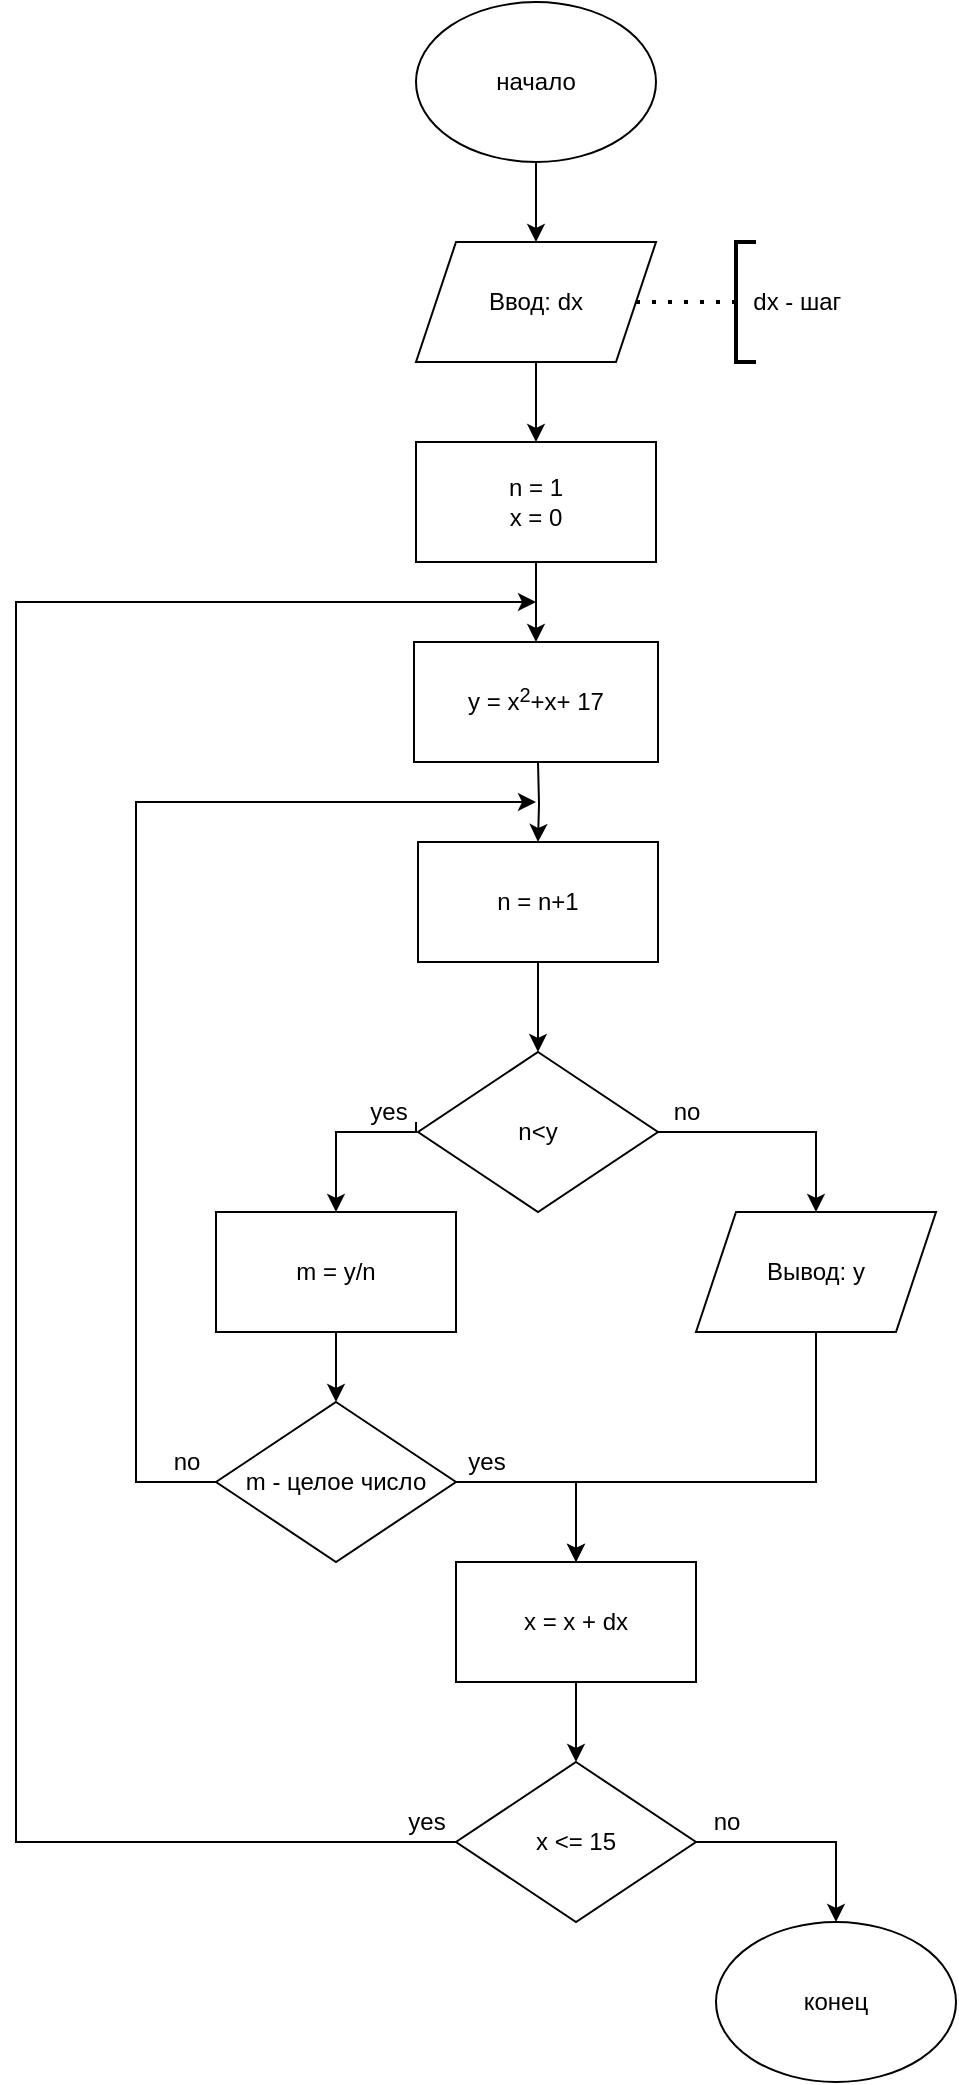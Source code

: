 <mxfile version="15.6.5" type="github">
  <diagram id="NOR8Umr-2Z6OVdcZxQUU" name="Page-1">
    <mxGraphModel dx="593" dy="589" grid="1" gridSize="10" guides="1" tooltips="1" connect="1" arrows="1" fold="1" page="1" pageScale="1" pageWidth="827" pageHeight="1169" math="0" shadow="0">
      <root>
        <mxCell id="0" />
        <mxCell id="1" parent="0" />
        <mxCell id="MFvRNMCTOnl-ABRSNW0T-30" style="edgeStyle=orthogonalEdgeStyle;rounded=0;orthogonalLoop=1;jettySize=auto;html=1;entryX=0.5;entryY=0;entryDx=0;entryDy=0;labelBackgroundColor=default;fontColor=default;strokeColor=default;" edge="1" parent="1" source="MFvRNMCTOnl-ABRSNW0T-2" target="MFvRNMCTOnl-ABRSNW0T-24">
          <mxGeometry relative="1" as="geometry" />
        </mxCell>
        <mxCell id="MFvRNMCTOnl-ABRSNW0T-2" value="начало" style="ellipse;whiteSpace=wrap;html=1;fontColor=default;strokeColor=default;fillColor=default;labelBackgroundColor=default;" vertex="1" parent="1">
          <mxGeometry x="360" y="20" width="120" height="80" as="geometry" />
        </mxCell>
        <mxCell id="MFvRNMCTOnl-ABRSNW0T-22" value="конец" style="ellipse;whiteSpace=wrap;html=1;labelBackgroundColor=default;fontColor=default;strokeColor=default;fillColor=default;" vertex="1" parent="1">
          <mxGeometry x="510" y="980" width="120" height="80" as="geometry" />
        </mxCell>
        <mxCell id="MFvRNMCTOnl-ABRSNW0T-51" style="edgeStyle=orthogonalEdgeStyle;rounded=0;orthogonalLoop=1;jettySize=auto;html=1;exitX=0.5;exitY=1;exitDx=0;exitDy=0;entryX=0.5;entryY=0;entryDx=0;entryDy=0;labelBackgroundColor=default;fontSize=12;fontColor=default;strokeColor=default;" edge="1" parent="1" source="MFvRNMCTOnl-ABRSNW0T-24" target="MFvRNMCTOnl-ABRSNW0T-50">
          <mxGeometry relative="1" as="geometry" />
        </mxCell>
        <mxCell id="MFvRNMCTOnl-ABRSNW0T-24" value="Ввод: dx" style="shape=parallelogram;perimeter=parallelogramPerimeter;whiteSpace=wrap;html=1;fixedSize=1;labelBackgroundColor=default;fontColor=default;strokeColor=default;fillColor=default;" vertex="1" parent="1">
          <mxGeometry x="360" y="140" width="120" height="60" as="geometry" />
        </mxCell>
        <mxCell id="MFvRNMCTOnl-ABRSNW0T-26" value="&amp;nbsp; dx - шаг" style="strokeWidth=2;html=1;shape=mxgraph.flowchart.annotation_1;align=left;pointerEvents=1;labelBackgroundColor=default;fontColor=default;fillColor=default;strokeColor=default;" vertex="1" parent="1">
          <mxGeometry x="520" y="140" width="10" height="60" as="geometry" />
        </mxCell>
        <mxCell id="MFvRNMCTOnl-ABRSNW0T-27" value="" style="endArrow=none;dashed=1;html=1;dashPattern=1 3;strokeWidth=2;rounded=0;labelBackgroundColor=default;fontColor=default;strokeColor=default;" edge="1" parent="1" source="MFvRNMCTOnl-ABRSNW0T-24">
          <mxGeometry width="50" height="50" relative="1" as="geometry">
            <mxPoint x="474" y="220" as="sourcePoint" />
            <mxPoint x="520" y="170" as="targetPoint" />
          </mxGeometry>
        </mxCell>
        <mxCell id="MFvRNMCTOnl-ABRSNW0T-28" value="y =&amp;nbsp;х&lt;span style=&quot;font-family: &amp;quot;arial&amp;quot; , sans-serif&quot;&gt;&lt;span style=&quot;vertical-align: baseline ; position: relative ; top: -0.4em&quot;&gt;&lt;font style=&quot;font-size: 10px&quot;&gt;2&lt;/font&gt;&lt;/span&gt;&lt;/span&gt;+х+ 17" style="rounded=0;whiteSpace=wrap;html=1;labelBackgroundColor=default;fontColor=default;strokeColor=default;fillColor=default;" vertex="1" parent="1">
          <mxGeometry x="359" y="340" width="122" height="60" as="geometry" />
        </mxCell>
        <mxCell id="MFvRNMCTOnl-ABRSNW0T-42" style="edgeStyle=orthogonalEdgeStyle;rounded=0;orthogonalLoop=1;jettySize=auto;html=1;entryX=0.5;entryY=0;entryDx=0;entryDy=0;labelBackgroundColor=default;fontSize=12;fontColor=default;strokeColor=default;" edge="1" parent="1" target="MFvRNMCTOnl-ABRSNW0T-39">
          <mxGeometry relative="1" as="geometry">
            <mxPoint x="421" y="400" as="sourcePoint" />
          </mxGeometry>
        </mxCell>
        <mxCell id="MFvRNMCTOnl-ABRSNW0T-43" style="edgeStyle=orthogonalEdgeStyle;rounded=0;orthogonalLoop=1;jettySize=auto;html=1;entryX=0.5;entryY=0;entryDx=0;entryDy=0;labelBackgroundColor=default;fontSize=12;fontColor=default;strokeColor=default;" edge="1" parent="1" source="MFvRNMCTOnl-ABRSNW0T-39" target="MFvRNMCTOnl-ABRSNW0T-41">
          <mxGeometry relative="1" as="geometry" />
        </mxCell>
        <mxCell id="MFvRNMCTOnl-ABRSNW0T-39" value="n = n+1" style="rounded=0;whiteSpace=wrap;html=1;labelBackgroundColor=default;fontSize=12;fontColor=default;strokeColor=default;fillColor=default;align=center;" vertex="1" parent="1">
          <mxGeometry x="361" y="440" width="120" height="60" as="geometry" />
        </mxCell>
        <mxCell id="MFvRNMCTOnl-ABRSNW0T-57" style="edgeStyle=orthogonalEdgeStyle;rounded=0;orthogonalLoop=1;jettySize=auto;html=1;entryX=0.5;entryY=0;entryDx=0;entryDy=0;labelBackgroundColor=default;fontSize=12;fontColor=default;strokeColor=default;" edge="1" parent="1" source="MFvRNMCTOnl-ABRSNW0T-40" target="MFvRNMCTOnl-ABRSNW0T-46">
          <mxGeometry relative="1" as="geometry" />
        </mxCell>
        <mxCell id="MFvRNMCTOnl-ABRSNW0T-40" value="m = y/n" style="rounded=0;whiteSpace=wrap;html=1;labelBackgroundColor=default;fontSize=12;fontColor=default;strokeColor=default;fillColor=default;align=center;" vertex="1" parent="1">
          <mxGeometry x="260" y="625" width="120" height="60" as="geometry" />
        </mxCell>
        <mxCell id="MFvRNMCTOnl-ABRSNW0T-45" style="edgeStyle=orthogonalEdgeStyle;rounded=0;orthogonalLoop=1;jettySize=auto;html=1;labelBackgroundColor=default;fontSize=12;fontColor=default;strokeColor=default;entryX=0.5;entryY=0;entryDx=0;entryDy=0;startArrow=none;" edge="1" parent="1" target="MFvRNMCTOnl-ABRSNW0T-40">
          <mxGeometry relative="1" as="geometry">
            <mxPoint x="320" y="620" as="targetPoint" />
            <mxPoint x="360" y="580" as="sourcePoint" />
            <Array as="points">
              <mxPoint x="360" y="585" />
              <mxPoint x="320" y="585" />
            </Array>
          </mxGeometry>
        </mxCell>
        <mxCell id="MFvRNMCTOnl-ABRSNW0T-55" style="edgeStyle=orthogonalEdgeStyle;rounded=0;orthogonalLoop=1;jettySize=auto;html=1;exitX=1;exitY=0.5;exitDx=0;exitDy=0;labelBackgroundColor=default;fontSize=12;fontColor=default;strokeColor=default;" edge="1" parent="1" source="MFvRNMCTOnl-ABRSNW0T-41" target="MFvRNMCTOnl-ABRSNW0T-56">
          <mxGeometry relative="1" as="geometry">
            <mxPoint x="560" y="640" as="targetPoint" />
            <Array as="points">
              <mxPoint x="560" y="585" />
              <mxPoint x="560" y="585" />
            </Array>
          </mxGeometry>
        </mxCell>
        <mxCell id="MFvRNMCTOnl-ABRSNW0T-41" value="n&amp;lt;y" style="rhombus;whiteSpace=wrap;html=1;labelBackgroundColor=default;fontSize=12;fontColor=default;strokeColor=default;fillColor=default;align=center;" vertex="1" parent="1">
          <mxGeometry x="361" y="545" width="120" height="80" as="geometry" />
        </mxCell>
        <mxCell id="MFvRNMCTOnl-ABRSNW0T-47" style="edgeStyle=orthogonalEdgeStyle;rounded=0;orthogonalLoop=1;jettySize=auto;html=1;exitX=0;exitY=0.5;exitDx=0;exitDy=0;labelBackgroundColor=default;fontSize=12;fontColor=default;strokeColor=default;" edge="1" parent="1" source="MFvRNMCTOnl-ABRSNW0T-46" target="MFvRNMCTOnl-ABRSNW0T-58">
          <mxGeometry relative="1" as="geometry">
            <mxPoint x="200" y="800" as="targetPoint" />
            <Array as="points">
              <mxPoint x="440" y="760" />
            </Array>
          </mxGeometry>
        </mxCell>
        <mxCell id="MFvRNMCTOnl-ABRSNW0T-59" style="edgeStyle=orthogonalEdgeStyle;rounded=0;orthogonalLoop=1;jettySize=auto;html=1;labelBackgroundColor=default;fontSize=12;fontColor=default;strokeColor=default;" edge="1" parent="1" source="MFvRNMCTOnl-ABRSNW0T-46">
          <mxGeometry relative="1" as="geometry">
            <mxPoint x="420" y="420" as="targetPoint" />
            <Array as="points">
              <mxPoint x="220" y="760" />
            </Array>
          </mxGeometry>
        </mxCell>
        <mxCell id="MFvRNMCTOnl-ABRSNW0T-46" value="m - целое число" style="rhombus;whiteSpace=wrap;html=1;labelBackgroundColor=default;fontSize=12;fontColor=default;strokeColor=default;fillColor=default;align=center;" vertex="1" parent="1">
          <mxGeometry x="260" y="720" width="120" height="80" as="geometry" />
        </mxCell>
        <mxCell id="MFvRNMCTOnl-ABRSNW0T-52" style="edgeStyle=orthogonalEdgeStyle;rounded=0;orthogonalLoop=1;jettySize=auto;html=1;entryX=0.5;entryY=0;entryDx=0;entryDy=0;labelBackgroundColor=default;fontSize=12;fontColor=default;strokeColor=default;" edge="1" parent="1" source="MFvRNMCTOnl-ABRSNW0T-50" target="MFvRNMCTOnl-ABRSNW0T-28">
          <mxGeometry relative="1" as="geometry" />
        </mxCell>
        <mxCell id="MFvRNMCTOnl-ABRSNW0T-50" value="n = 1&lt;br&gt;x = 0" style="rounded=0;whiteSpace=wrap;html=1;labelBackgroundColor=default;fontSize=12;fontColor=default;strokeColor=default;fillColor=default;align=center;" vertex="1" parent="1">
          <mxGeometry x="360" y="240" width="120" height="60" as="geometry" />
        </mxCell>
        <mxCell id="MFvRNMCTOnl-ABRSNW0T-63" style="edgeStyle=orthogonalEdgeStyle;rounded=0;orthogonalLoop=1;jettySize=auto;html=1;labelBackgroundColor=default;fontSize=12;fontColor=default;strokeColor=default;entryX=0.5;entryY=0;entryDx=0;entryDy=0;" edge="1" parent="1" source="MFvRNMCTOnl-ABRSNW0T-56" target="MFvRNMCTOnl-ABRSNW0T-58">
          <mxGeometry relative="1" as="geometry">
            <mxPoint x="440" y="760" as="targetPoint" />
            <Array as="points">
              <mxPoint x="560" y="760" />
              <mxPoint x="440" y="760" />
            </Array>
          </mxGeometry>
        </mxCell>
        <mxCell id="MFvRNMCTOnl-ABRSNW0T-56" value="Вывод: y" style="shape=parallelogram;perimeter=parallelogramPerimeter;whiteSpace=wrap;html=1;fixedSize=1;labelBackgroundColor=default;fontSize=12;fontColor=default;strokeColor=default;fillColor=default;align=center;" vertex="1" parent="1">
          <mxGeometry x="500" y="625" width="120" height="60" as="geometry" />
        </mxCell>
        <mxCell id="MFvRNMCTOnl-ABRSNW0T-60" style="edgeStyle=orthogonalEdgeStyle;rounded=0;orthogonalLoop=1;jettySize=auto;html=1;labelBackgroundColor=default;fontSize=12;fontColor=default;strokeColor=default;" edge="1" parent="1" source="MFvRNMCTOnl-ABRSNW0T-58" target="MFvRNMCTOnl-ABRSNW0T-61">
          <mxGeometry relative="1" as="geometry">
            <mxPoint x="440" y="890" as="targetPoint" />
          </mxGeometry>
        </mxCell>
        <mxCell id="MFvRNMCTOnl-ABRSNW0T-58" value="x = x + dx" style="rounded=0;whiteSpace=wrap;html=1;labelBackgroundColor=default;fontSize=12;fontColor=default;strokeColor=default;fillColor=default;align=center;" vertex="1" parent="1">
          <mxGeometry x="380" y="800" width="120" height="60" as="geometry" />
        </mxCell>
        <mxCell id="MFvRNMCTOnl-ABRSNW0T-62" style="edgeStyle=orthogonalEdgeStyle;rounded=0;orthogonalLoop=1;jettySize=auto;html=1;labelBackgroundColor=default;fontSize=12;fontColor=default;strokeColor=default;" edge="1" parent="1" source="MFvRNMCTOnl-ABRSNW0T-61">
          <mxGeometry relative="1" as="geometry">
            <mxPoint x="420" y="320" as="targetPoint" />
            <Array as="points">
              <mxPoint x="160" y="940" />
            </Array>
          </mxGeometry>
        </mxCell>
        <mxCell id="MFvRNMCTOnl-ABRSNW0T-64" style="edgeStyle=orthogonalEdgeStyle;rounded=0;orthogonalLoop=1;jettySize=auto;html=1;labelBackgroundColor=default;fontSize=12;fontColor=default;strokeColor=default;startArrow=none;exitX=1;exitY=0.5;exitDx=0;exitDy=0;" edge="1" parent="1" source="MFvRNMCTOnl-ABRSNW0T-61">
          <mxGeometry relative="1" as="geometry">
            <mxPoint x="570" y="980" as="targetPoint" />
            <Array as="points">
              <mxPoint x="570" y="940" />
            </Array>
          </mxGeometry>
        </mxCell>
        <mxCell id="MFvRNMCTOnl-ABRSNW0T-61" value="x &amp;lt;= 15" style="rhombus;whiteSpace=wrap;html=1;labelBackgroundColor=default;fontSize=12;fontColor=default;strokeColor=default;fillColor=default;align=center;" vertex="1" parent="1">
          <mxGeometry x="380" y="900" width="120" height="80" as="geometry" />
        </mxCell>
        <mxCell id="MFvRNMCTOnl-ABRSNW0T-67" value="no" style="text;html=1;resizable=0;autosize=1;align=center;verticalAlign=middle;points=[];fillColor=none;strokeColor=none;rounded=0;labelBackgroundColor=default;fontSize=12;fontColor=default;" vertex="1" parent="1">
          <mxGeometry x="480" y="565" width="30" height="20" as="geometry" />
        </mxCell>
        <mxCell id="MFvRNMCTOnl-ABRSNW0T-66" value="yes" style="text;html=1;resizable=0;autosize=1;align=center;verticalAlign=middle;points=[];fillColor=none;strokeColor=none;rounded=0;labelBackgroundColor=default;fontSize=12;fontColor=default;" vertex="1" parent="1">
          <mxGeometry x="331" y="565" width="30" height="20" as="geometry" />
        </mxCell>
        <mxCell id="MFvRNMCTOnl-ABRSNW0T-70" value="yes" style="text;html=1;resizable=0;autosize=1;align=center;verticalAlign=middle;points=[];fillColor=none;strokeColor=none;rounded=0;labelBackgroundColor=default;fontSize=12;fontColor=default;" vertex="1" parent="1">
          <mxGeometry x="380" y="740" width="30" height="20" as="geometry" />
        </mxCell>
        <mxCell id="MFvRNMCTOnl-ABRSNW0T-71" value="no" style="text;html=1;resizable=0;autosize=1;align=center;verticalAlign=middle;points=[];fillColor=none;strokeColor=none;rounded=0;labelBackgroundColor=default;fontSize=12;fontColor=default;" vertex="1" parent="1">
          <mxGeometry x="230" y="740" width="30" height="20" as="geometry" />
        </mxCell>
        <mxCell id="MFvRNMCTOnl-ABRSNW0T-72" value="no" style="text;html=1;resizable=0;autosize=1;align=center;verticalAlign=middle;points=[];fillColor=none;strokeColor=none;rounded=0;labelBackgroundColor=default;fontSize=12;fontColor=default;" vertex="1" parent="1">
          <mxGeometry x="500" y="920" width="30" height="20" as="geometry" />
        </mxCell>
        <mxCell id="MFvRNMCTOnl-ABRSNW0T-74" value="yes" style="text;html=1;resizable=0;autosize=1;align=center;verticalAlign=middle;points=[];fillColor=none;strokeColor=none;rounded=0;labelBackgroundColor=default;fontSize=12;fontColor=default;" vertex="1" parent="1">
          <mxGeometry x="350" y="920" width="30" height="20" as="geometry" />
        </mxCell>
      </root>
    </mxGraphModel>
  </diagram>
</mxfile>
